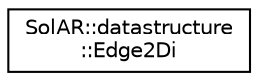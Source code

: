 digraph "Graphical Class Hierarchy"
{
 // LATEX_PDF_SIZE
  edge [fontname="Helvetica",fontsize="10",labelfontname="Helvetica",labelfontsize="10"];
  node [fontname="Helvetica",fontsize="10",shape=record];
  rankdir="LR";
  Node0 [label="SolAR::datastructure\l::Edge2Di",height=0.2,width=0.4,color="black", fillcolor="white", style="filled",URL="$class_sol_a_r_1_1datastructure_1_1_edge2_di.html",tooltip="A 2D edge with coordinates defined with integers."];
}
